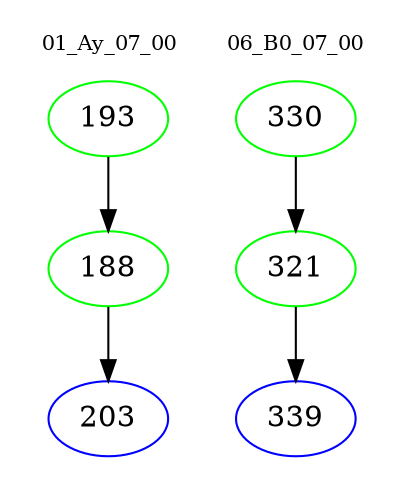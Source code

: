 digraph{
subgraph cluster_0 {
color = white
label = "01_Ay_07_00";
fontsize=10;
T0_193 [label="193", color="green"]
T0_193 -> T0_188 [color="black"]
T0_188 [label="188", color="green"]
T0_188 -> T0_203 [color="black"]
T0_203 [label="203", color="blue"]
}
subgraph cluster_1 {
color = white
label = "06_B0_07_00";
fontsize=10;
T1_330 [label="330", color="green"]
T1_330 -> T1_321 [color="black"]
T1_321 [label="321", color="green"]
T1_321 -> T1_339 [color="black"]
T1_339 [label="339", color="blue"]
}
}
